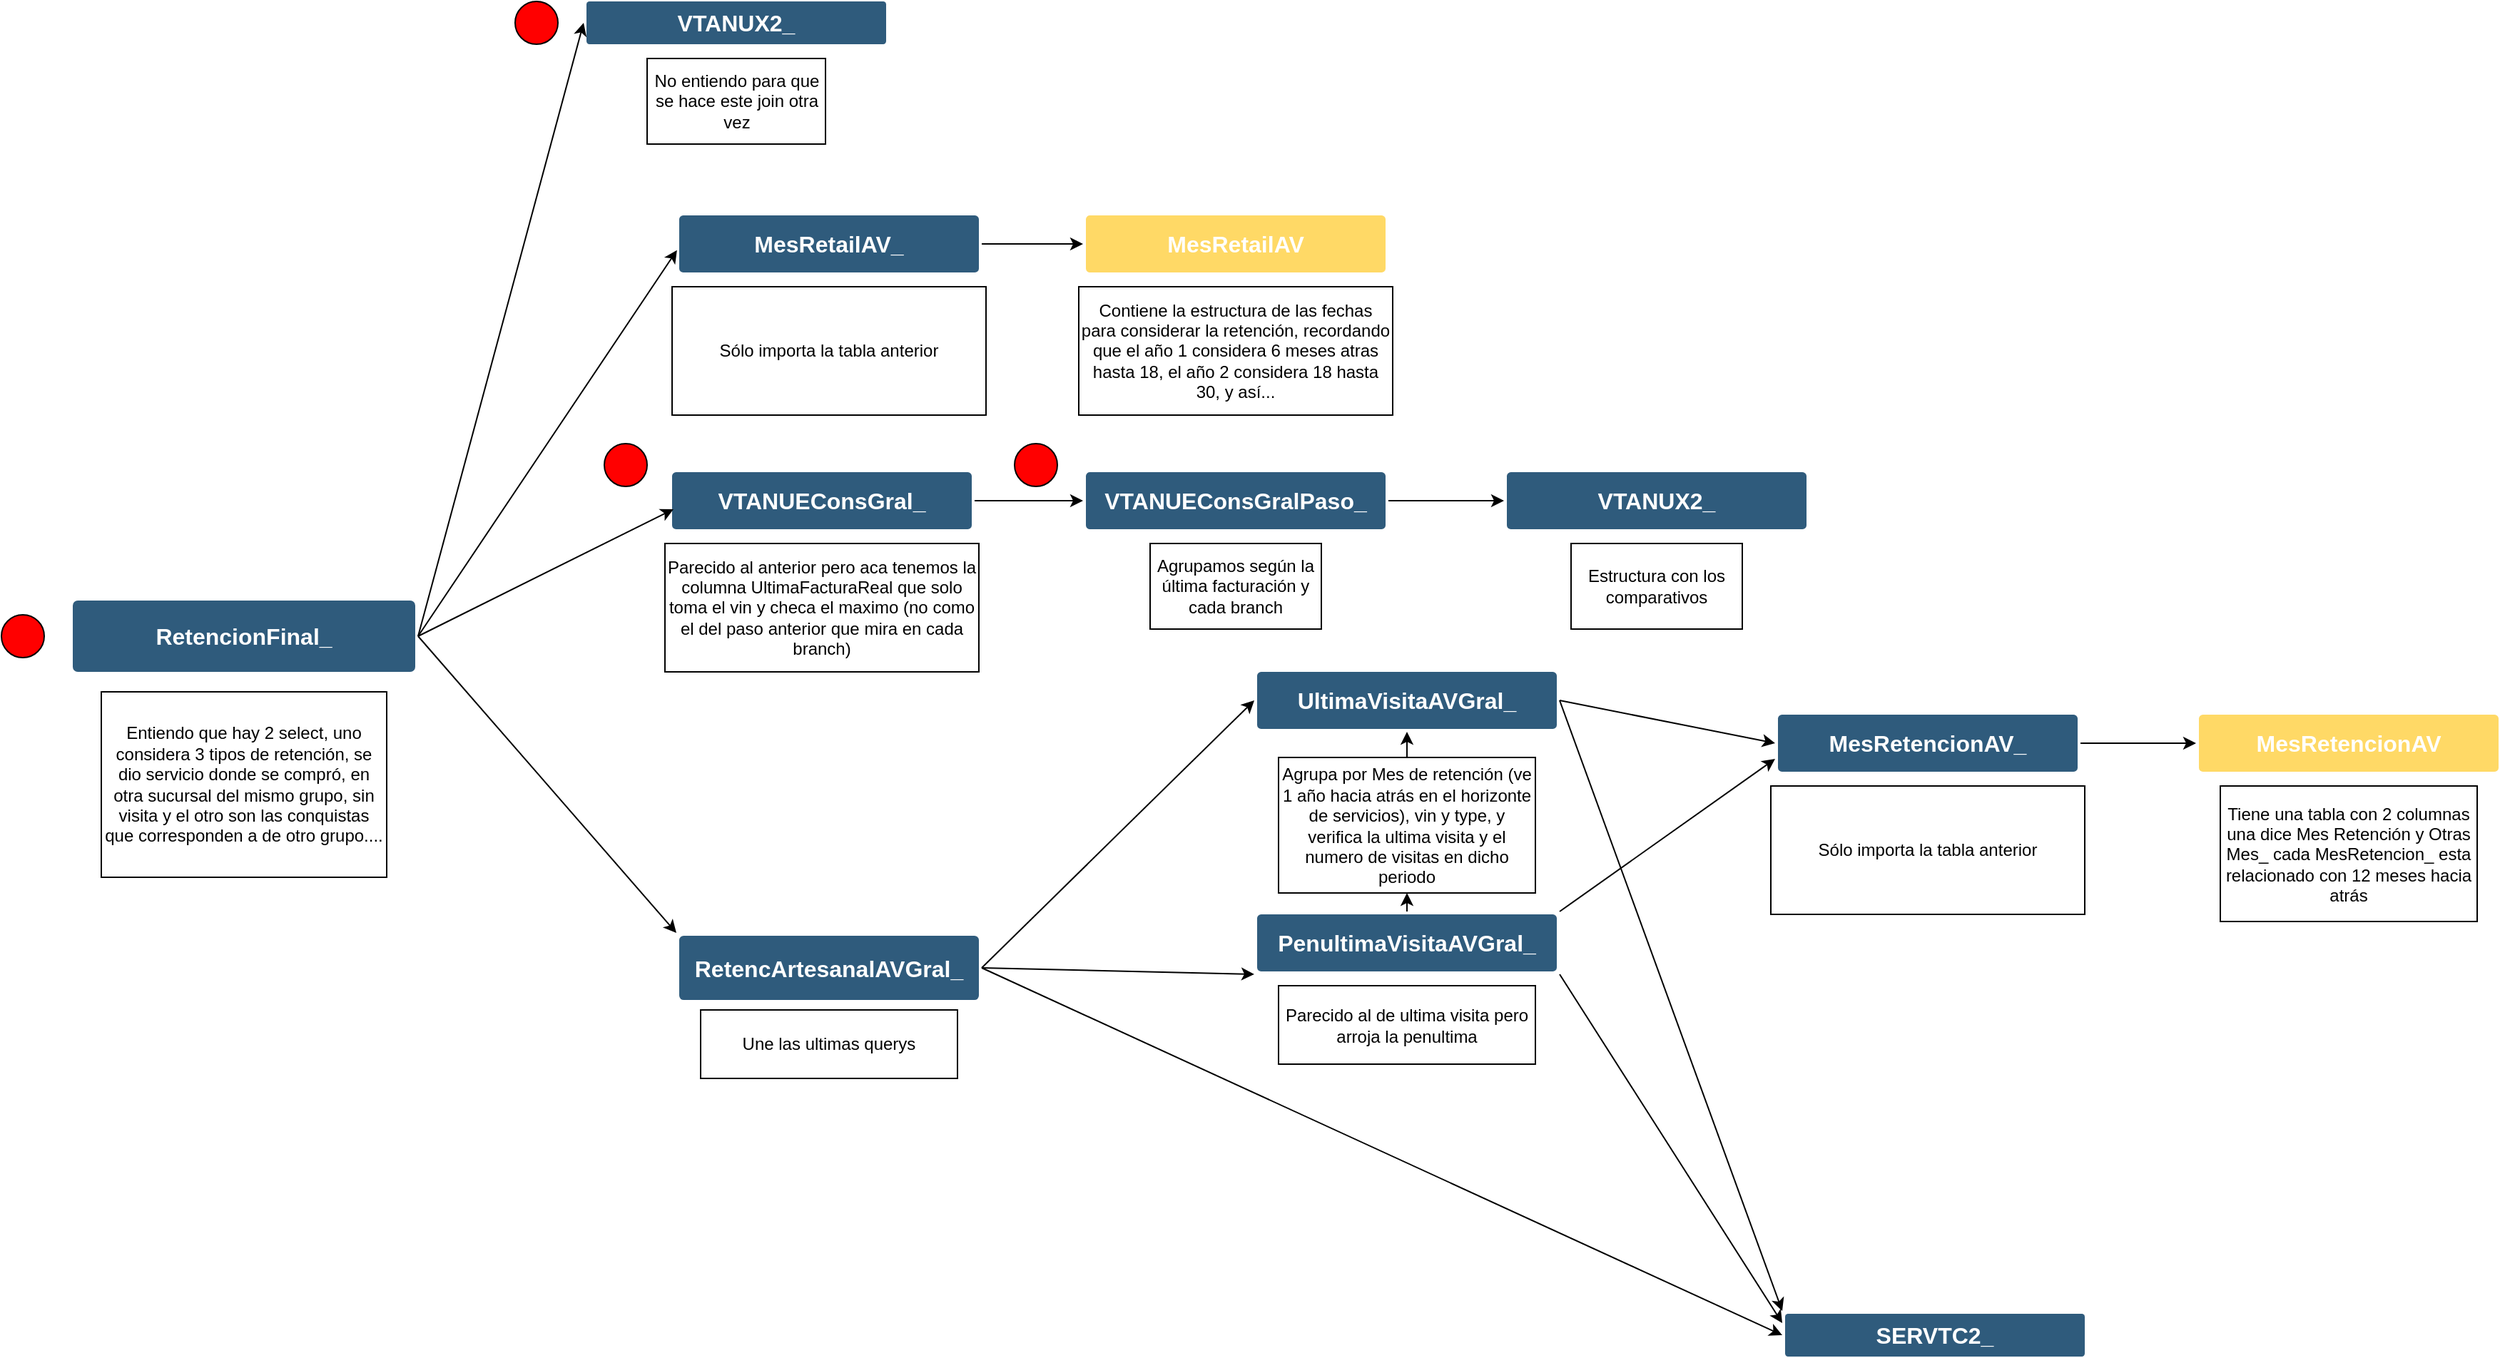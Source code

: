 <mxfile version="21.8.1" type="google">
  <diagram id="6a731a19-8d31-9384-78a2-239565b7b9f0" name="Page-1">
    <mxGraphModel grid="1" page="1" gridSize="10" guides="1" tooltips="1" connect="1" arrows="1" fold="1" pageScale="1" pageWidth="1169" pageHeight="827" background="none" math="0" shadow="0">
      <root>
        <mxCell id="0" />
        <mxCell id="1" parent="0" />
        <mxCell id="_X5AycqfYCTm-_gUjMb5-1805" style="edgeStyle=none;rounded=0;orthogonalLoop=1;jettySize=auto;html=1;exitX=1;exitY=0.5;exitDx=0;exitDy=0;entryX=0;entryY=0.5;entryDx=0;entryDy=0;" edge="1" parent="1" source="1749" target="_X5AycqfYCTm-_gUjMb5-1781">
          <mxGeometry relative="1" as="geometry" />
        </mxCell>
        <mxCell id="1749" value="RetencionFinal_" style="rounded=1;whiteSpace=wrap;html=1;shadow=0;labelBackgroundColor=none;strokeColor=none;strokeWidth=3;fillColor=#2F5B7C;fontFamily=Helvetica;fontSize=16;fontColor=#FFFFFF;align=center;fontStyle=1;spacing=5;arcSize=7;perimeterSpacing=2;" vertex="1" parent="1">
          <mxGeometry x="-190" y="350" width="240" height="50" as="geometry" />
        </mxCell>
        <mxCell id="_X5AycqfYCTm-_gUjMb5-1781" value="VTANUX2_" style="rounded=1;whiteSpace=wrap;html=1;shadow=0;labelBackgroundColor=none;strokeColor=none;strokeWidth=3;fillColor=#2F5B7C;fontFamily=Helvetica;fontSize=16;fontColor=#FFFFFF;align=center;fontStyle=1;spacing=5;arcSize=7;perimeterSpacing=2;" vertex="1" parent="1">
          <mxGeometry x="170" y="-70" width="210" height="30" as="geometry" />
        </mxCell>
        <mxCell id="_X5AycqfYCTm-_gUjMb5-1786" style="edgeStyle=none;rounded=0;orthogonalLoop=1;jettySize=auto;html=1;exitX=1;exitY=0.5;exitDx=0;exitDy=0;entryX=0;entryY=0.5;entryDx=0;entryDy=0;" edge="1" parent="1" source="_X5AycqfYCTm-_gUjMb5-1782" target="_X5AycqfYCTm-_gUjMb5-1785">
          <mxGeometry relative="1" as="geometry" />
        </mxCell>
        <mxCell id="_X5AycqfYCTm-_gUjMb5-1782" value="MesRetailAV_" style="rounded=1;whiteSpace=wrap;html=1;shadow=0;labelBackgroundColor=none;strokeColor=none;strokeWidth=3;fillColor=#2F5B7C;fontFamily=Helvetica;fontSize=16;fontColor=#FFFFFF;align=center;fontStyle=1;spacing=5;arcSize=7;perimeterSpacing=2;" vertex="1" parent="1">
          <mxGeometry x="235" y="80" width="210" height="40" as="geometry" />
        </mxCell>
        <mxCell id="_X5AycqfYCTm-_gUjMb5-1789" style="edgeStyle=none;rounded=0;orthogonalLoop=1;jettySize=auto;html=1;exitX=1;exitY=0.5;exitDx=0;exitDy=0;" edge="1" parent="1" source="_X5AycqfYCTm-_gUjMb5-1783" target="_X5AycqfYCTm-_gUjMb5-1787">
          <mxGeometry relative="1" as="geometry" />
        </mxCell>
        <mxCell id="_X5AycqfYCTm-_gUjMb5-1783" value="VTANUEConsGral_" style="rounded=1;whiteSpace=wrap;html=1;shadow=0;labelBackgroundColor=none;strokeColor=none;strokeWidth=3;fillColor=#2F5B7C;fontFamily=Helvetica;fontSize=16;fontColor=#FFFFFF;align=center;fontStyle=1;spacing=5;arcSize=7;perimeterSpacing=2;" vertex="1" parent="1">
          <mxGeometry x="230" y="260" width="210" height="40" as="geometry" />
        </mxCell>
        <mxCell id="_X5AycqfYCTm-_gUjMb5-1794" style="edgeStyle=none;rounded=0;orthogonalLoop=1;jettySize=auto;html=1;exitX=1;exitY=0.5;exitDx=0;exitDy=0;entryX=0;entryY=0.5;entryDx=0;entryDy=0;" edge="1" parent="1" source="_X5AycqfYCTm-_gUjMb5-1784" target="_X5AycqfYCTm-_gUjMb5-1791">
          <mxGeometry relative="1" as="geometry" />
        </mxCell>
        <mxCell id="_X5AycqfYCTm-_gUjMb5-1795" style="edgeStyle=none;rounded=0;orthogonalLoop=1;jettySize=auto;html=1;exitX=1;exitY=0.5;exitDx=0;exitDy=0;entryX=0;entryY=1;entryDx=0;entryDy=0;" edge="1" parent="1" source="_X5AycqfYCTm-_gUjMb5-1784" target="_X5AycqfYCTm-_gUjMb5-1792">
          <mxGeometry relative="1" as="geometry" />
        </mxCell>
        <mxCell id="_X5AycqfYCTm-_gUjMb5-1796" style="edgeStyle=none;rounded=0;orthogonalLoop=1;jettySize=auto;html=1;exitX=1;exitY=0.5;exitDx=0;exitDy=0;entryX=0;entryY=0.5;entryDx=0;entryDy=0;" edge="1" parent="1" source="_X5AycqfYCTm-_gUjMb5-1784" target="_X5AycqfYCTm-_gUjMb5-1793">
          <mxGeometry relative="1" as="geometry" />
        </mxCell>
        <mxCell id="_X5AycqfYCTm-_gUjMb5-1784" value="RetencArtesanalAVGral_" style="rounded=1;whiteSpace=wrap;html=1;shadow=0;labelBackgroundColor=none;strokeColor=none;strokeWidth=3;fillColor=#2F5B7C;fontFamily=Helvetica;fontSize=16;fontColor=#FFFFFF;align=center;fontStyle=1;spacing=5;arcSize=7;perimeterSpacing=2;" vertex="1" parent="1">
          <mxGeometry x="235" y="585" width="210" height="45" as="geometry" />
        </mxCell>
        <mxCell id="_X5AycqfYCTm-_gUjMb5-1785" value="MesRetailAV" style="rounded=1;whiteSpace=wrap;html=1;shadow=0;labelBackgroundColor=none;strokeColor=none;strokeWidth=3;fillColor=#FFD966;fontFamily=Helvetica;fontSize=16;fontColor=#FFFFFF;align=center;fontStyle=1;spacing=5;arcSize=7;perimeterSpacing=2;" vertex="1" parent="1">
          <mxGeometry x="520" y="80" width="210" height="40" as="geometry" />
        </mxCell>
        <mxCell id="_X5AycqfYCTm-_gUjMb5-1790" style="edgeStyle=none;rounded=0;orthogonalLoop=1;jettySize=auto;html=1;exitX=1;exitY=0.5;exitDx=0;exitDy=0;" edge="1" parent="1" source="_X5AycqfYCTm-_gUjMb5-1787" target="_X5AycqfYCTm-_gUjMb5-1788">
          <mxGeometry relative="1" as="geometry" />
        </mxCell>
        <mxCell id="_X5AycqfYCTm-_gUjMb5-1787" value="VTANUEConsGralPaso_" style="rounded=1;whiteSpace=wrap;html=1;shadow=0;labelBackgroundColor=none;strokeColor=none;strokeWidth=3;fillColor=#2F5B7C;fontFamily=Helvetica;fontSize=16;fontColor=#FFFFFF;align=center;fontStyle=1;spacing=5;arcSize=7;perimeterSpacing=2;" vertex="1" parent="1">
          <mxGeometry x="520" y="260" width="210" height="40" as="geometry" />
        </mxCell>
        <mxCell id="_X5AycqfYCTm-_gUjMb5-1788" value="VTANUX2_" style="rounded=1;whiteSpace=wrap;html=1;shadow=0;labelBackgroundColor=none;strokeColor=none;strokeWidth=3;fillColor=#2F5B7C;fontFamily=Helvetica;fontSize=16;fontColor=#FFFFFF;align=center;fontStyle=1;spacing=5;arcSize=7;perimeterSpacing=2;" vertex="1" parent="1">
          <mxGeometry x="815" y="260" width="210" height="40" as="geometry" />
        </mxCell>
        <mxCell id="_X5AycqfYCTm-_gUjMb5-1798" style="edgeStyle=none;rounded=0;orthogonalLoop=1;jettySize=auto;html=1;exitX=1;exitY=0.5;exitDx=0;exitDy=0;entryX=0;entryY=0;entryDx=0;entryDy=0;" edge="1" parent="1" source="_X5AycqfYCTm-_gUjMb5-1791" target="_X5AycqfYCTm-_gUjMb5-1793">
          <mxGeometry relative="1" as="geometry" />
        </mxCell>
        <mxCell id="_X5AycqfYCTm-_gUjMb5-1799" style="edgeStyle=none;rounded=0;orthogonalLoop=1;jettySize=auto;html=1;exitX=1;exitY=0.5;exitDx=0;exitDy=0;entryX=0;entryY=0.5;entryDx=0;entryDy=0;" edge="1" parent="1" source="_X5AycqfYCTm-_gUjMb5-1791" target="_X5AycqfYCTm-_gUjMb5-1797">
          <mxGeometry relative="1" as="geometry" />
        </mxCell>
        <mxCell id="_X5AycqfYCTm-_gUjMb5-1791" value="UltimaVisitaAVGral_" style="rounded=1;whiteSpace=wrap;html=1;shadow=0;labelBackgroundColor=none;strokeColor=none;strokeWidth=3;fillColor=#2F5B7C;fontFamily=Helvetica;fontSize=16;fontColor=#FFFFFF;align=center;fontStyle=1;spacing=5;arcSize=7;perimeterSpacing=2;" vertex="1" parent="1">
          <mxGeometry x="640" y="400" width="210" height="40" as="geometry" />
        </mxCell>
        <mxCell id="_X5AycqfYCTm-_gUjMb5-1802" style="edgeStyle=none;rounded=0;orthogonalLoop=1;jettySize=auto;html=1;exitX=0.5;exitY=0;exitDx=0;exitDy=0;entryX=0.5;entryY=1;entryDx=0;entryDy=0;" edge="1" parent="1" source="_X5AycqfYCTm-_gUjMb5-1812" target="_X5AycqfYCTm-_gUjMb5-1791">
          <mxGeometry relative="1" as="geometry" />
        </mxCell>
        <mxCell id="_X5AycqfYCTm-_gUjMb5-1803" style="edgeStyle=none;rounded=0;orthogonalLoop=1;jettySize=auto;html=1;exitX=1;exitY=0;exitDx=0;exitDy=0;entryX=0;entryY=0.75;entryDx=0;entryDy=0;" edge="1" parent="1" source="_X5AycqfYCTm-_gUjMb5-1792" target="_X5AycqfYCTm-_gUjMb5-1797">
          <mxGeometry relative="1" as="geometry" />
        </mxCell>
        <mxCell id="_X5AycqfYCTm-_gUjMb5-1804" style="edgeStyle=none;rounded=0;orthogonalLoop=1;jettySize=auto;html=1;exitX=1;exitY=1;exitDx=0;exitDy=0;entryX=0;entryY=0.25;entryDx=0;entryDy=0;" edge="1" parent="1" source="_X5AycqfYCTm-_gUjMb5-1792" target="_X5AycqfYCTm-_gUjMb5-1793">
          <mxGeometry relative="1" as="geometry" />
        </mxCell>
        <mxCell id="_X5AycqfYCTm-_gUjMb5-1792" value="PenultimaVisitaAVGral_" style="rounded=1;whiteSpace=wrap;html=1;shadow=0;labelBackgroundColor=none;strokeColor=none;strokeWidth=3;fillColor=#2F5B7C;fontFamily=Helvetica;fontSize=16;fontColor=#FFFFFF;align=center;fontStyle=1;spacing=5;arcSize=7;perimeterSpacing=2;" vertex="1" parent="1">
          <mxGeometry x="640" y="570" width="210" height="40" as="geometry" />
        </mxCell>
        <mxCell id="_X5AycqfYCTm-_gUjMb5-1793" value="SERVTC2_" style="rounded=1;whiteSpace=wrap;html=1;shadow=0;labelBackgroundColor=none;strokeColor=none;strokeWidth=3;fillColor=#2F5B7C;fontFamily=Helvetica;fontSize=16;fontColor=#FFFFFF;align=center;fontStyle=1;spacing=5;arcSize=7;perimeterSpacing=2;" vertex="1" parent="1">
          <mxGeometry x="1010" y="850" width="210" height="30" as="geometry" />
        </mxCell>
        <mxCell id="_X5AycqfYCTm-_gUjMb5-1801" style="edgeStyle=none;rounded=0;orthogonalLoop=1;jettySize=auto;html=1;exitX=1;exitY=0.5;exitDx=0;exitDy=0;entryX=0;entryY=0.5;entryDx=0;entryDy=0;" edge="1" parent="1" source="_X5AycqfYCTm-_gUjMb5-1797" target="_X5AycqfYCTm-_gUjMb5-1800">
          <mxGeometry relative="1" as="geometry" />
        </mxCell>
        <mxCell id="_X5AycqfYCTm-_gUjMb5-1797" value="MesRetencionAV_" style="rounded=1;whiteSpace=wrap;html=1;shadow=0;labelBackgroundColor=none;strokeColor=none;strokeWidth=3;fillColor=#2F5B7C;fontFamily=Helvetica;fontSize=16;fontColor=#FFFFFF;align=center;fontStyle=1;spacing=5;arcSize=7;perimeterSpacing=2;" vertex="1" parent="1">
          <mxGeometry x="1005" y="430" width="210" height="40" as="geometry" />
        </mxCell>
        <mxCell id="_X5AycqfYCTm-_gUjMb5-1800" value="MesRetencionAV" style="rounded=1;whiteSpace=wrap;html=1;shadow=0;labelBackgroundColor=none;strokeColor=none;strokeWidth=3;fillColor=#FFD966;fontFamily=Helvetica;fontSize=16;fontColor=#FFFFFF;align=center;fontStyle=1;spacing=5;arcSize=7;perimeterSpacing=2;" vertex="1" parent="1">
          <mxGeometry x="1300" y="430" width="210" height="40" as="geometry" />
        </mxCell>
        <mxCell id="_X5AycqfYCTm-_gUjMb5-1806" style="edgeStyle=none;rounded=0;orthogonalLoop=1;jettySize=auto;html=1;exitX=1;exitY=0.5;exitDx=0;exitDy=0;entryX=0.002;entryY=0.599;entryDx=0;entryDy=0;entryPerimeter=0;" edge="1" parent="1" source="1749" target="_X5AycqfYCTm-_gUjMb5-1782">
          <mxGeometry relative="1" as="geometry" />
        </mxCell>
        <mxCell id="_X5AycqfYCTm-_gUjMb5-1807" style="edgeStyle=none;rounded=0;orthogonalLoop=1;jettySize=auto;html=1;exitX=1;exitY=0.5;exitDx=0;exitDy=0;entryX=0.014;entryY=0.635;entryDx=0;entryDy=0;entryPerimeter=0;" edge="1" parent="1" source="1749" target="_X5AycqfYCTm-_gUjMb5-1783">
          <mxGeometry relative="1" as="geometry" />
        </mxCell>
        <mxCell id="_X5AycqfYCTm-_gUjMb5-1808" style="edgeStyle=none;rounded=0;orthogonalLoop=1;jettySize=auto;html=1;exitX=1;exitY=0.5;exitDx=0;exitDy=0;entryX=0;entryY=0;entryDx=0;entryDy=0;" edge="1" parent="1" source="1749" target="_X5AycqfYCTm-_gUjMb5-1784">
          <mxGeometry relative="1" as="geometry" />
        </mxCell>
        <mxCell id="_X5AycqfYCTm-_gUjMb5-1810" value="Tiene una tabla con 2 columnas una dice Mes Retención y Otras Mes_ cada MesRetencion_ esta relacionado con 12 meses hacia atrás" style="rounded=0;whiteSpace=wrap;html=1;" vertex="1" parent="1">
          <mxGeometry x="1315" y="480" width="180" height="95" as="geometry" />
        </mxCell>
        <mxCell id="_X5AycqfYCTm-_gUjMb5-1813" value="Parecido al de ultima visita pero arroja la penultima" style="rounded=0;whiteSpace=wrap;html=1;" vertex="1" parent="1">
          <mxGeometry x="655" y="620" width="180" height="55" as="geometry" />
        </mxCell>
        <mxCell id="_X5AycqfYCTm-_gUjMb5-1814" value="Une las ultimas querys" style="rounded=0;whiteSpace=wrap;html=1;" vertex="1" parent="1">
          <mxGeometry x="250" y="637" width="180" height="48" as="geometry" />
        </mxCell>
        <mxCell id="156CtnF6LLbW0fpC2iVt-1749" value="Estructura con los comparativos" style="rounded=0;whiteSpace=wrap;html=1;" vertex="1" parent="1">
          <mxGeometry x="860" y="310" width="120" height="60" as="geometry" />
        </mxCell>
        <mxCell id="156CtnF6LLbW0fpC2iVt-1750" value="Agrupamos según la última facturación y cada branch" style="rounded=0;whiteSpace=wrap;html=1;" vertex="1" parent="1">
          <mxGeometry x="565" y="310" width="120" height="60" as="geometry" />
        </mxCell>
        <mxCell id="156CtnF6LLbW0fpC2iVt-1752" value="Parecido al anterior pero aca tenemos la columna UltimaFacturaReal que solo toma el vin y checa el maximo (no como el del paso anterior que mira en cada branch)" style="rounded=0;whiteSpace=wrap;html=1;" vertex="1" parent="1">
          <mxGeometry x="225" y="310" width="220" height="90" as="geometry" />
        </mxCell>
        <mxCell id="156CtnF6LLbW0fpC2iVt-1753" value="Contiene la estructura de las fechas para considerar la retención, recordando que el año 1 considera 6 meses atras hasta 18, el año 2 considera 18 hasta 30, y así..." style="rounded=0;whiteSpace=wrap;html=1;" vertex="1" parent="1">
          <mxGeometry x="515" y="130" width="220" height="90" as="geometry" />
        </mxCell>
        <mxCell id="156CtnF6LLbW0fpC2iVt-1754" value="Sólo importa la tabla anterior" style="rounded=0;whiteSpace=wrap;html=1;" vertex="1" parent="1">
          <mxGeometry x="230" y="130" width="220" height="90" as="geometry" />
        </mxCell>
        <mxCell id="156CtnF6LLbW0fpC2iVt-1755" value="Sólo importa la tabla anterior" style="rounded=0;whiteSpace=wrap;html=1;" vertex="1" parent="1">
          <mxGeometry x="1000" y="480" width="220" height="90" as="geometry" />
        </mxCell>
        <mxCell id="156CtnF6LLbW0fpC2iVt-1757" value="No entiendo para que se hace este join otra vez" style="rounded=0;whiteSpace=wrap;html=1;" vertex="1" parent="1">
          <mxGeometry x="212.5" y="-30" width="125" height="60" as="geometry" />
        </mxCell>
        <mxCell id="156CtnF6LLbW0fpC2iVt-1758" value="Entiendo que hay 2 select, uno considera 3 tipos de retención, se dio servicio donde se compró, en otra sucursal del mismo grupo, sin visita y el otro son las conquistas que corresponden a de otro grupo...." style="rounded=0;whiteSpace=wrap;html=1;" vertex="1" parent="1">
          <mxGeometry x="-170" y="414" width="200" height="130" as="geometry" />
        </mxCell>
        <mxCell id="6SkFlaLi-Egz0vNM8okV-1749" value="" style="edgeStyle=none;rounded=0;orthogonalLoop=1;jettySize=auto;html=1;exitX=0.5;exitY=0;exitDx=0;exitDy=0;entryX=0.5;entryY=1;entryDx=0;entryDy=0;" edge="1" parent="1" source="_X5AycqfYCTm-_gUjMb5-1792" target="_X5AycqfYCTm-_gUjMb5-1812">
          <mxGeometry relative="1" as="geometry">
            <mxPoint x="750" y="638" as="sourcePoint" />
            <mxPoint x="745" y="472" as="targetPoint" />
          </mxGeometry>
        </mxCell>
        <mxCell id="_X5AycqfYCTm-_gUjMb5-1812" value="Agrupa por Mes de retención (ve 1 año hacia atrás en el horizonte de servicios), vin y type, y verifica la ultima visita y el numero de visitas en dicho periodo" style="rounded=0;whiteSpace=wrap;html=1;" vertex="1" parent="1">
          <mxGeometry x="655" y="460" width="180" height="95" as="geometry" />
        </mxCell>
        <mxCell id="U7ma-chTYiWwiK5mV_2k-1751" value="" style="ellipse;whiteSpace=wrap;html=1;aspect=fixed;fillColor=#FF0000;" vertex="1" parent="1">
          <mxGeometry x="470" y="240" width="30" height="30" as="geometry" />
        </mxCell>
        <mxCell id="U7ma-chTYiWwiK5mV_2k-1752" value="" style="ellipse;whiteSpace=wrap;html=1;aspect=fixed;fillColor=#FF0000;" vertex="1" parent="1">
          <mxGeometry x="182.5" y="240" width="30" height="30" as="geometry" />
        </mxCell>
        <mxCell id="U7ma-chTYiWwiK5mV_2k-1753" value="" style="ellipse;whiteSpace=wrap;html=1;aspect=fixed;fillColor=#FF0000;" vertex="1" parent="1">
          <mxGeometry x="120" y="-70" width="30" height="30" as="geometry" />
        </mxCell>
        <mxCell id="U7ma-chTYiWwiK5mV_2k-1754" value="" style="ellipse;whiteSpace=wrap;html=1;aspect=fixed;fillColor=#FF0000;" vertex="1" parent="1">
          <mxGeometry x="-240" y="360" width="30" height="30" as="geometry" />
        </mxCell>
      </root>
    </mxGraphModel>
  </diagram>
</mxfile>
